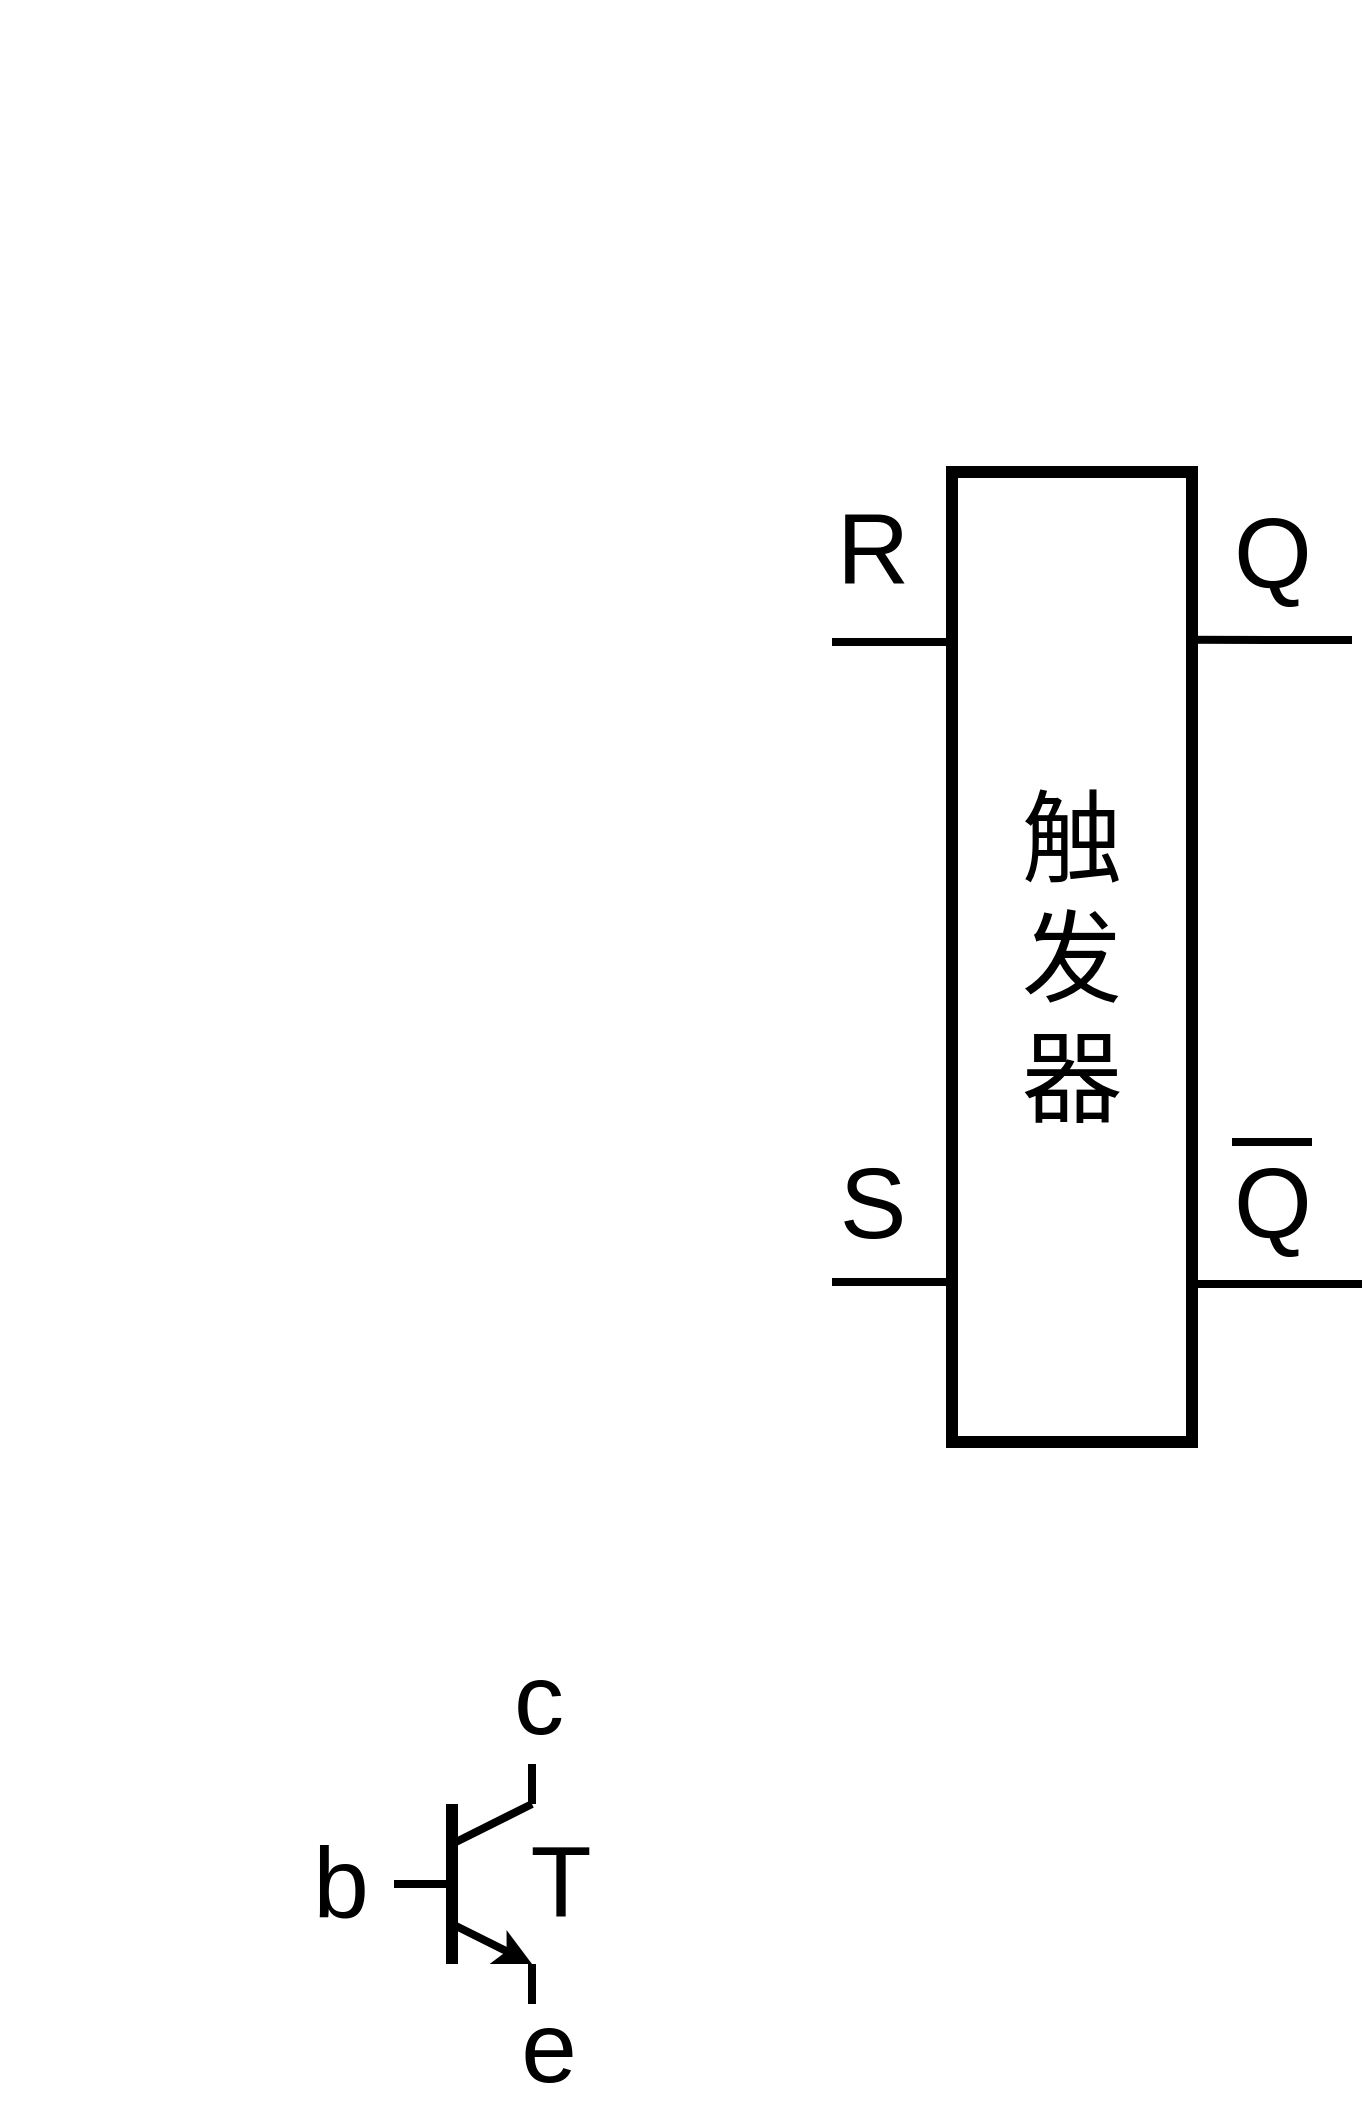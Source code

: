 <mxfile version="25.0.3">
  <diagram name="第 1 页" id="4UG25Fp_B6W0l5dKrZMW">
    <mxGraphModel dx="1042" dy="565" grid="0" gridSize="10" guides="1" tooltips="1" connect="1" arrows="1" fold="1" page="0" pageScale="1" pageWidth="827" pageHeight="1169" math="0" shadow="0">
      <root>
        <mxCell id="0" />
        <mxCell id="1" parent="0" />
        <mxCell id="oYlRctocb77fKKuBrY3P-28" value="" style="ellipse;whiteSpace=wrap;html=1;aspect=fixed;labelBackgroundColor=#000000;labelBorderColor=default;" parent="1" vertex="1">
          <mxGeometry as="geometry" />
        </mxCell>
        <mxCell id="oYlRctocb77fKKuBrY3P-4" value="" style="endArrow=none;html=1;rounded=0;entryX=1;entryY=0.5;entryDx=0;entryDy=0;strokeWidth=4;" parent="1" edge="1">
          <mxGeometry width="50" height="50" relative="1" as="geometry">
            <mxPoint x="475" y="320" as="sourcePoint" />
            <mxPoint x="415" y="320" as="targetPoint" />
          </mxGeometry>
        </mxCell>
        <mxCell id="oYlRctocb77fKKuBrY3P-16" value="" style="endArrow=none;html=1;rounded=0;entryX=1;entryY=0.5;entryDx=0;entryDy=0;strokeWidth=4;" parent="1" edge="1">
          <mxGeometry width="50" height="50" relative="1" as="geometry">
            <mxPoint x="475" y="640" as="sourcePoint" />
            <mxPoint x="415" y="640" as="targetPoint" />
          </mxGeometry>
        </mxCell>
        <mxCell id="oYlRctocb77fKKuBrY3P-49" value="&lt;font style=&quot;font-size: 50px;&quot;&gt;触&lt;br&gt;发&lt;br&gt;器&lt;/font&gt;" style="rounded=0;whiteSpace=wrap;html=1;direction=south;strokeWidth=6;" parent="1" vertex="1">
          <mxGeometry x="475" y="235" width="120" height="485" as="geometry" />
        </mxCell>
        <mxCell id="oYlRctocb77fKKuBrY3P-54" value="" style="endArrow=none;html=1;rounded=0;entryX=0.173;entryY=0.018;entryDx=0;entryDy=0;entryPerimeter=0;strokeWidth=4;" parent="1" target="oYlRctocb77fKKuBrY3P-49" edge="1">
          <mxGeometry width="50" height="50" relative="1" as="geometry">
            <mxPoint x="675" y="319" as="sourcePoint" />
            <mxPoint x="555" y="380" as="targetPoint" />
          </mxGeometry>
        </mxCell>
        <mxCell id="oYlRctocb77fKKuBrY3P-55" value="" style="endArrow=none;html=1;rounded=0;entryX=0.837;entryY=0;entryDx=0;entryDy=0;entryPerimeter=0;strokeWidth=4;" parent="1" target="oYlRctocb77fKKuBrY3P-49" edge="1">
          <mxGeometry width="50" height="50" relative="1" as="geometry">
            <mxPoint x="680" y="641" as="sourcePoint" />
            <mxPoint x="605.0" y="635.065" as="targetPoint" />
          </mxGeometry>
        </mxCell>
        <mxCell id="oYlRctocb77fKKuBrY3P-77" value="&lt;font style=&quot;font-size: 50px;&quot;&gt;R&lt;/font&gt;" style="text;html=1;align=center;verticalAlign=middle;resizable=0;points=[];autosize=1;strokeColor=none;fillColor=none;strokeWidth=4;" parent="1" vertex="1">
          <mxGeometry x="405" y="238" width="60" height="70" as="geometry" />
        </mxCell>
        <mxCell id="oYlRctocb77fKKuBrY3P-78" value="&lt;span style=&quot;font-size: 50px;&quot;&gt;S&lt;/span&gt;" style="text;html=1;align=center;verticalAlign=middle;resizable=0;points=[];autosize=1;strokeColor=none;fillColor=none;strokeWidth=4;" parent="1" vertex="1">
          <mxGeometry x="405" y="565" width="60" height="70" as="geometry" />
        </mxCell>
        <mxCell id="oYlRctocb77fKKuBrY3P-79" value="&lt;span style=&quot;font-size: 50px;&quot;&gt;Q&lt;/span&gt;" style="text;html=1;align=center;verticalAlign=middle;resizable=0;points=[];autosize=1;strokeColor=none;fillColor=none;strokeWidth=4;" parent="1" vertex="1">
          <mxGeometry x="605" y="240" width="60" height="70" as="geometry" />
        </mxCell>
        <mxCell id="oYlRctocb77fKKuBrY3P-80" value="&lt;font style=&quot;font-size: 50px;&quot;&gt;Q&lt;/font&gt;" style="text;html=1;align=center;verticalAlign=middle;resizable=0;points=[];autosize=1;strokeColor=none;fillColor=none;strokeWidth=4;" parent="1" vertex="1">
          <mxGeometry x="605" y="565" width="60" height="70" as="geometry" />
        </mxCell>
        <mxCell id="oYlRctocb77fKKuBrY3P-81" value="" style="endArrow=none;html=1;rounded=0;strokeWidth=4;" parent="1" edge="1">
          <mxGeometry width="50" height="50" relative="1" as="geometry">
            <mxPoint x="655" y="570" as="sourcePoint" />
            <mxPoint x="615" y="570" as="targetPoint" />
          </mxGeometry>
        </mxCell>
        <mxCell id="cNwGAEk1Y10MZiynIor9-1" value="" style="endArrow=none;html=1;rounded=0;strokeWidth=4;" edge="1" parent="1">
          <mxGeometry width="50" height="50" relative="1" as="geometry">
            <mxPoint x="225" y="941" as="sourcePoint" />
            <mxPoint x="196" y="941" as="targetPoint" />
          </mxGeometry>
        </mxCell>
        <mxCell id="cNwGAEk1Y10MZiynIor9-2" value="" style="endArrow=none;html=1;rounded=0;strokeWidth=6;" edge="1" parent="1">
          <mxGeometry width="50" height="50" relative="1" as="geometry">
            <mxPoint x="225" y="981" as="sourcePoint" />
            <mxPoint x="225" y="901" as="targetPoint" />
          </mxGeometry>
        </mxCell>
        <mxCell id="cNwGAEk1Y10MZiynIor9-3" value="" style="endArrow=none;html=1;rounded=0;strokeWidth=4;" edge="1" parent="1">
          <mxGeometry width="50" height="50" relative="1" as="geometry">
            <mxPoint x="225" y="921" as="sourcePoint" />
            <mxPoint x="265" y="901" as="targetPoint" />
          </mxGeometry>
        </mxCell>
        <mxCell id="cNwGAEk1Y10MZiynIor9-4" value="" style="endArrow=classic;html=1;rounded=0;strokeWidth=4;" edge="1" parent="1">
          <mxGeometry width="50" height="50" relative="1" as="geometry">
            <mxPoint x="225" y="961" as="sourcePoint" />
            <mxPoint x="265" y="981" as="targetPoint" />
          </mxGeometry>
        </mxCell>
        <mxCell id="cNwGAEk1Y10MZiynIor9-5" value="" style="endArrow=none;html=1;rounded=0;strokeWidth=4;" edge="1" parent="1">
          <mxGeometry width="50" height="50" relative="1" as="geometry">
            <mxPoint x="265" y="901" as="sourcePoint" />
            <mxPoint x="265" y="881" as="targetPoint" />
          </mxGeometry>
        </mxCell>
        <mxCell id="cNwGAEk1Y10MZiynIor9-6" value="" style="endArrow=none;html=1;rounded=0;strokeWidth=4;" edge="1" parent="1">
          <mxGeometry width="50" height="50" relative="1" as="geometry">
            <mxPoint x="265" y="981" as="sourcePoint" />
            <mxPoint x="265" y="1001" as="targetPoint" />
          </mxGeometry>
        </mxCell>
        <mxCell id="cNwGAEk1Y10MZiynIor9-9" value="&lt;span style=&quot;font-size: 50px;&quot;&gt;T&lt;/span&gt;" style="text;html=1;align=center;verticalAlign=middle;resizable=0;points=[];autosize=1;strokeColor=none;fillColor=none;strokeWidth=4;" vertex="1" parent="1">
          <mxGeometry x="254" y="904" width="50" height="70" as="geometry" />
        </mxCell>
        <mxCell id="cNwGAEk1Y10MZiynIor9-11" value="&lt;span style=&quot;font-size: 50px;&quot;&gt;b&lt;/span&gt;" style="text;html=1;align=center;verticalAlign=middle;resizable=0;points=[];autosize=1;strokeColor=none;fillColor=none;strokeWidth=4;" vertex="1" parent="1">
          <mxGeometry x="146" y="904" width="46" height="72" as="geometry" />
        </mxCell>
        <mxCell id="cNwGAEk1Y10MZiynIor9-12" value="&lt;span style=&quot;font-size: 50px;&quot;&gt;c&lt;/span&gt;" style="text;html=1;align=center;verticalAlign=middle;resizable=0;points=[];autosize=1;strokeColor=none;fillColor=none;strokeWidth=4;" vertex="1" parent="1">
          <mxGeometry x="246" y="812" width="43" height="72" as="geometry" />
        </mxCell>
        <mxCell id="cNwGAEk1Y10MZiynIor9-13" value="&lt;span style=&quot;font-size: 50px;&quot;&gt;e&lt;/span&gt;" style="text;html=1;align=center;verticalAlign=middle;resizable=0;points=[];autosize=1;strokeColor=none;fillColor=none;strokeWidth=4;" vertex="1" parent="1">
          <mxGeometry x="250" y="986" width="46" height="72" as="geometry" />
        </mxCell>
      </root>
    </mxGraphModel>
  </diagram>
</mxfile>
